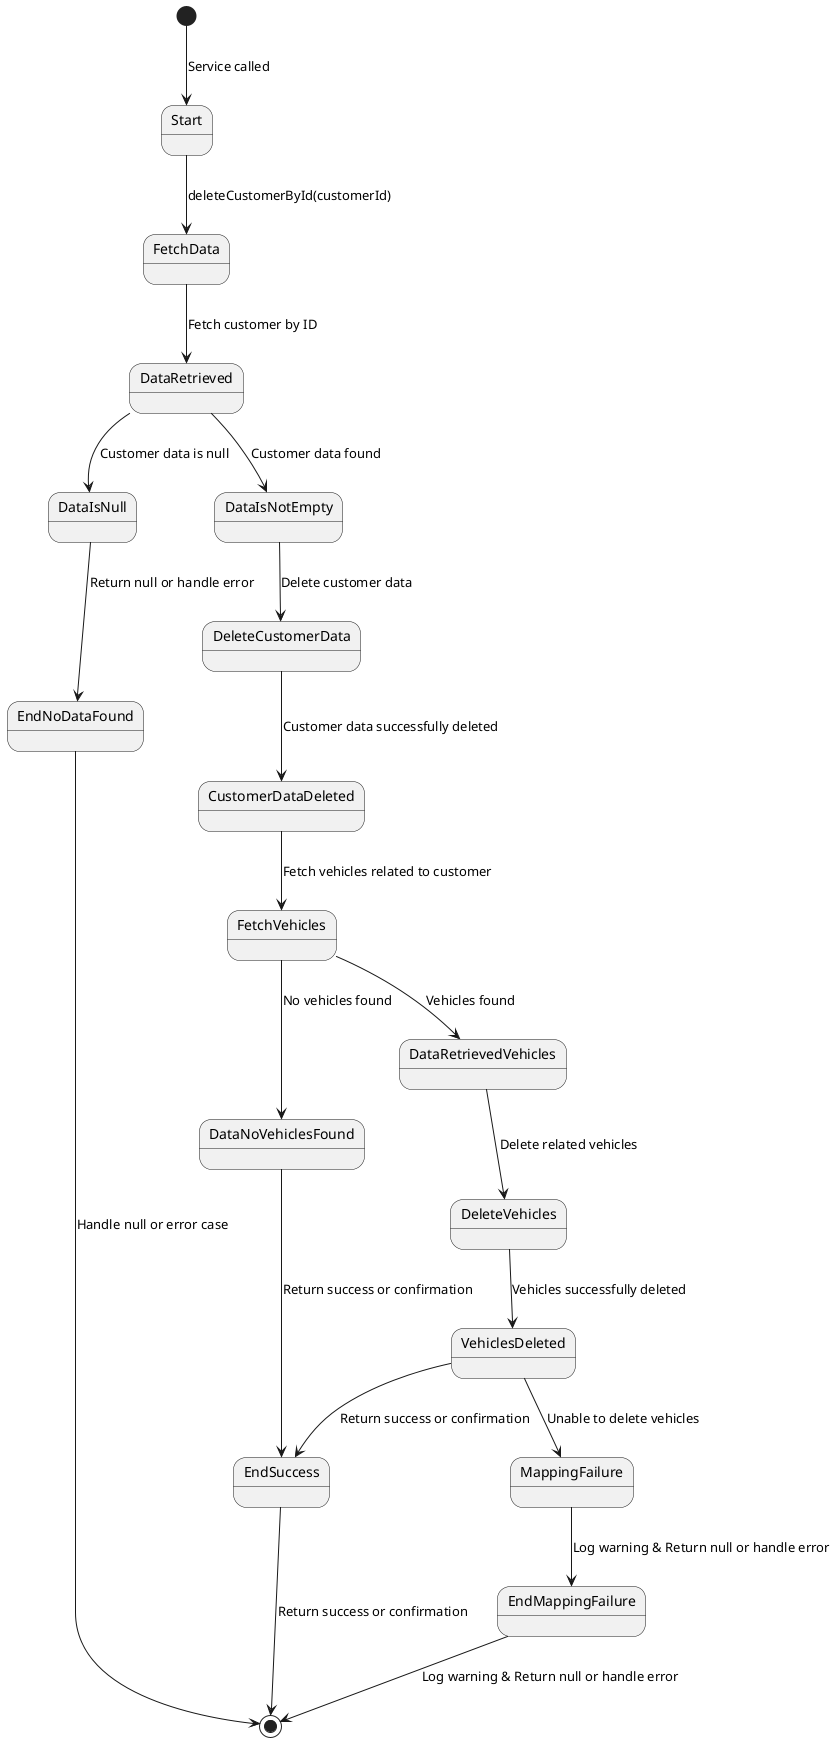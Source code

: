 @startuml
[*] --> Start: Service called

Start --> FetchData: deleteCustomerById(customerId)
FetchData --> DataRetrieved: Fetch customer by ID
DataRetrieved --> DataIsNull: Customer data is null
DataRetrieved --> DataIsNotEmpty: Customer data found

DataIsNull --> EndNoDataFound: Return null or handle error
DataIsNotEmpty --> DeleteCustomerData: Delete customer data

DeleteCustomerData --> CustomerDataDeleted: Customer data successfully deleted
CustomerDataDeleted --> FetchVehicles: Fetch vehicles related to customer

FetchVehicles --> DataRetrievedVehicles: Vehicles found
FetchVehicles --> DataNoVehiclesFound: No vehicles found

DataNoVehiclesFound --> EndSuccess: Return success or confirmation
DataRetrievedVehicles --> DeleteVehicles: Delete related vehicles

DeleteVehicles --> VehiclesDeleted: Vehicles successfully deleted
VehiclesDeleted --> EndSuccess: Return success or confirmation
VehiclesDeleted --> MappingFailure: Unable to delete vehicles

MappingFailure --> EndMappingFailure: Log warning & Return null or handle error

EndNoDataFound --> [*]: Handle null or error case
EndSuccess --> [*]: Return success or confirmation
EndMappingFailure --> [*]: Log warning & Return null or handle error

@enduml